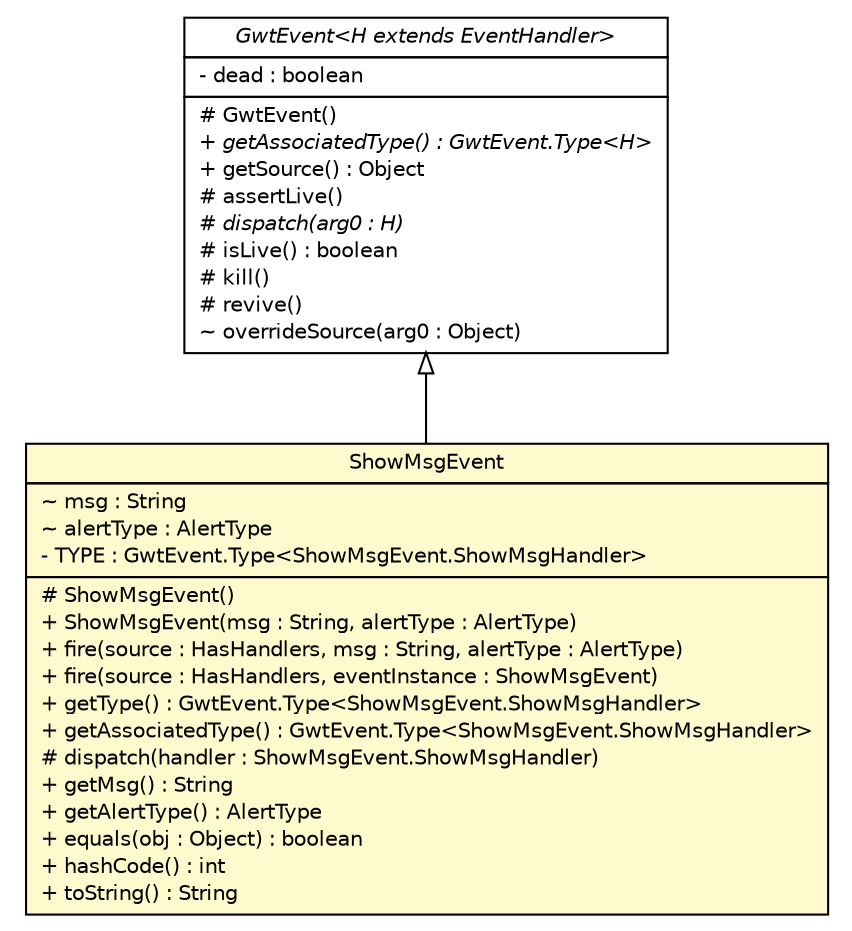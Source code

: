 #!/usr/local/bin/dot
#
# Class diagram 
# Generated by UMLGraph version 5.1 (http://www.umlgraph.org/)
#

digraph G {
	edge [fontname="Helvetica",fontsize=10,labelfontname="Helvetica",labelfontsize=10];
	node [fontname="Helvetica",fontsize=10,shape=plaintext];
	nodesep=0.25;
	ranksep=0.5;
	// br.net.meditec.client.events.ShowMsgEvent
	c3668 [label=<<table title="br.net.meditec.client.events.ShowMsgEvent" border="0" cellborder="1" cellspacing="0" cellpadding="2" port="p" bgcolor="lemonChiffon" href="./ShowMsgEvent.html">
		<tr><td><table border="0" cellspacing="0" cellpadding="1">
<tr><td align="center" balign="center"> ShowMsgEvent </td></tr>
		</table></td></tr>
		<tr><td><table border="0" cellspacing="0" cellpadding="1">
<tr><td align="left" balign="left"> ~ msg : String </td></tr>
<tr><td align="left" balign="left"> ~ alertType : AlertType </td></tr>
<tr><td align="left" balign="left"> - TYPE : GwtEvent.Type&lt;ShowMsgEvent.ShowMsgHandler&gt; </td></tr>
		</table></td></tr>
		<tr><td><table border="0" cellspacing="0" cellpadding="1">
<tr><td align="left" balign="left"> # ShowMsgEvent() </td></tr>
<tr><td align="left" balign="left"> + ShowMsgEvent(msg : String, alertType : AlertType) </td></tr>
<tr><td align="left" balign="left"> + fire(source : HasHandlers, msg : String, alertType : AlertType) </td></tr>
<tr><td align="left" balign="left"> + fire(source : HasHandlers, eventInstance : ShowMsgEvent) </td></tr>
<tr><td align="left" balign="left"> + getType() : GwtEvent.Type&lt;ShowMsgEvent.ShowMsgHandler&gt; </td></tr>
<tr><td align="left" balign="left"> + getAssociatedType() : GwtEvent.Type&lt;ShowMsgEvent.ShowMsgHandler&gt; </td></tr>
<tr><td align="left" balign="left"> # dispatch(handler : ShowMsgEvent.ShowMsgHandler) </td></tr>
<tr><td align="left" balign="left"> + getMsg() : String </td></tr>
<tr><td align="left" balign="left"> + getAlertType() : AlertType </td></tr>
<tr><td align="left" balign="left"> + equals(obj : Object) : boolean </td></tr>
<tr><td align="left" balign="left"> + hashCode() : int </td></tr>
<tr><td align="left" balign="left"> + toString() : String </td></tr>
		</table></td></tr>
		</table>>, fontname="Helvetica", fontcolor="black", fontsize=10.0];
	//br.net.meditec.client.events.ShowMsgEvent extends com.google.gwt.event.shared.GwtEvent<br.net.meditec.client.events.ShowMsgEvent.ShowMsgHandler>
	c3715:p -> c3668:p [dir=back,arrowtail=empty];
	// com.google.gwt.event.shared.GwtEvent<H extends com.google.gwt.event.shared.EventHandler>
	c3715 [label=<<table title="com.google.gwt.event.shared.GwtEvent" border="0" cellborder="1" cellspacing="0" cellpadding="2" port="p" href="http://java.sun.com/j2se/1.4.2/docs/api/com/google/gwt/event/shared/GwtEvent.html">
		<tr><td><table border="0" cellspacing="0" cellpadding="1">
<tr><td align="center" balign="center"><font face="Helvetica-Oblique"> GwtEvent&lt;H extends EventHandler&gt; </font></td></tr>
		</table></td></tr>
		<tr><td><table border="0" cellspacing="0" cellpadding="1">
<tr><td align="left" balign="left"> - dead : boolean </td></tr>
		</table></td></tr>
		<tr><td><table border="0" cellspacing="0" cellpadding="1">
<tr><td align="left" balign="left"> # GwtEvent() </td></tr>
<tr><td align="left" balign="left"><font face="Helvetica-Oblique" point-size="10.0"> + getAssociatedType() : GwtEvent.Type&lt;H&gt; </font></td></tr>
<tr><td align="left" balign="left"> + getSource() : Object </td></tr>
<tr><td align="left" balign="left"> # assertLive() </td></tr>
<tr><td align="left" balign="left"><font face="Helvetica-Oblique" point-size="10.0"> # dispatch(arg0 : H) </font></td></tr>
<tr><td align="left" balign="left"> # isLive() : boolean </td></tr>
<tr><td align="left" balign="left"> # kill() </td></tr>
<tr><td align="left" balign="left"> # revive() </td></tr>
<tr><td align="left" balign="left"> ~ overrideSource(arg0 : Object) </td></tr>
		</table></td></tr>
		</table>>, fontname="Helvetica", fontcolor="black", fontsize=10.0];
}

